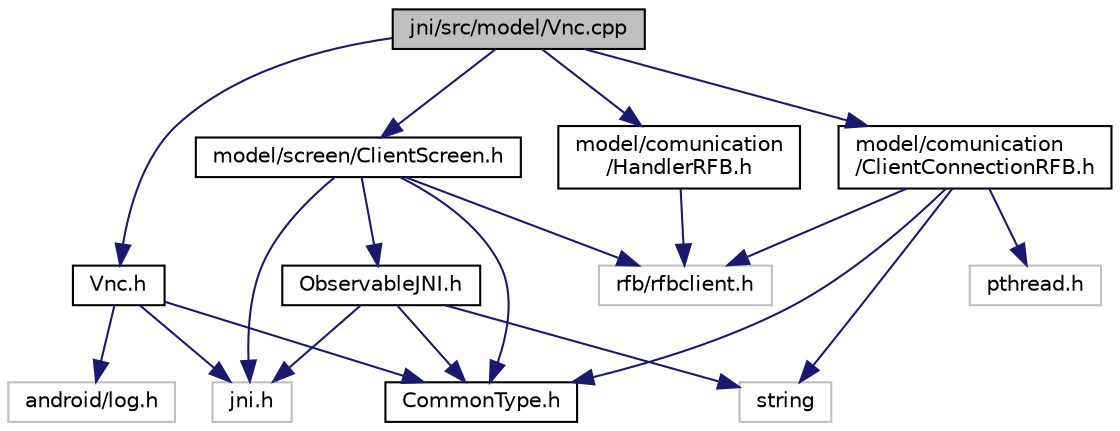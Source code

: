 digraph "jni/src/model/Vnc.cpp"
{
  edge [fontname="Helvetica",fontsize="10",labelfontname="Helvetica",labelfontsize="10"];
  node [fontname="Helvetica",fontsize="10",shape=record];
  Node1 [label="jni/src/model/Vnc.cpp",height=0.2,width=0.4,color="black", fillcolor="grey75", style="filled" fontcolor="black"];
  Node1 -> Node2 [color="midnightblue",fontsize="10",style="solid",fontname="Helvetica"];
  Node2 [label="Vnc.h",height=0.2,width=0.4,color="black", fillcolor="white", style="filled",URL="$Vnc_8h.html"];
  Node2 -> Node3 [color="midnightblue",fontsize="10",style="solid",fontname="Helvetica"];
  Node3 [label="jni.h",height=0.2,width=0.4,color="grey75", fillcolor="white", style="filled"];
  Node2 -> Node4 [color="midnightblue",fontsize="10",style="solid",fontname="Helvetica"];
  Node4 [label="android/log.h",height=0.2,width=0.4,color="grey75", fillcolor="white", style="filled"];
  Node2 -> Node5 [color="midnightblue",fontsize="10",style="solid",fontname="Helvetica"];
  Node5 [label="CommonType.h",height=0.2,width=0.4,color="black", fillcolor="white", style="filled",URL="$CommonType_8h.html"];
  Node1 -> Node6 [color="midnightblue",fontsize="10",style="solid",fontname="Helvetica"];
  Node6 [label="model/screen/ClientScreen.h",height=0.2,width=0.4,color="black", fillcolor="white", style="filled",URL="$ClientScreen_8h.html"];
  Node6 -> Node3 [color="midnightblue",fontsize="10",style="solid",fontname="Helvetica"];
  Node6 -> Node7 [color="midnightblue",fontsize="10",style="solid",fontname="Helvetica"];
  Node7 [label="rfb/rfbclient.h",height=0.2,width=0.4,color="grey75", fillcolor="white", style="filled"];
  Node6 -> Node8 [color="midnightblue",fontsize="10",style="solid",fontname="Helvetica"];
  Node8 [label="ObservableJNI.h",height=0.2,width=0.4,color="black", fillcolor="white", style="filled",URL="$ObservableJNI_8h.html"];
  Node8 -> Node3 [color="midnightblue",fontsize="10",style="solid",fontname="Helvetica"];
  Node8 -> Node9 [color="midnightblue",fontsize="10",style="solid",fontname="Helvetica"];
  Node9 [label="string",height=0.2,width=0.4,color="grey75", fillcolor="white", style="filled"];
  Node8 -> Node5 [color="midnightblue",fontsize="10",style="solid",fontname="Helvetica"];
  Node6 -> Node5 [color="midnightblue",fontsize="10",style="solid",fontname="Helvetica"];
  Node1 -> Node10 [color="midnightblue",fontsize="10",style="solid",fontname="Helvetica"];
  Node10 [label="model/comunication\l/ClientConnectionRFB.h",height=0.2,width=0.4,color="black", fillcolor="white", style="filled",URL="$ClientConnectionRFB_8h.html"];
  Node10 -> Node9 [color="midnightblue",fontsize="10",style="solid",fontname="Helvetica"];
  Node10 -> Node7 [color="midnightblue",fontsize="10",style="solid",fontname="Helvetica"];
  Node10 -> Node11 [color="midnightblue",fontsize="10",style="solid",fontname="Helvetica"];
  Node11 [label="pthread.h",height=0.2,width=0.4,color="grey75", fillcolor="white", style="filled"];
  Node10 -> Node5 [color="midnightblue",fontsize="10",style="solid",fontname="Helvetica"];
  Node1 -> Node12 [color="midnightblue",fontsize="10",style="solid",fontname="Helvetica"];
  Node12 [label="model/comunication\l/HandlerRFB.h",height=0.2,width=0.4,color="black", fillcolor="white", style="filled",URL="$HandlerRFB_8h.html"];
  Node12 -> Node7 [color="midnightblue",fontsize="10",style="solid",fontname="Helvetica"];
}
